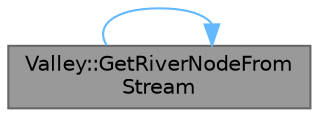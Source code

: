 digraph "Valley::GetRiverNodeFromStream"
{
 // LATEX_PDF_SIZE
  bgcolor="transparent";
  edge [fontname=Helvetica,fontsize=10,labelfontname=Helvetica,labelfontsize=10];
  node [fontname=Helvetica,fontsize=10,shape=box,height=0.2,width=0.4];
  rankdir="LR";
  Node1 [id="Node000001",label="Valley::GetRiverNodeFrom\lStream",height=0.2,width=0.4,color="gray40", fillcolor="grey60", style="filled", fontcolor="black",tooltip="Reads a river node and its children from an input stream."];
  Node1 -> Node1 [id="edge1_Node000001_Node000001",color="steelblue1",style="solid",tooltip=" "];
}
